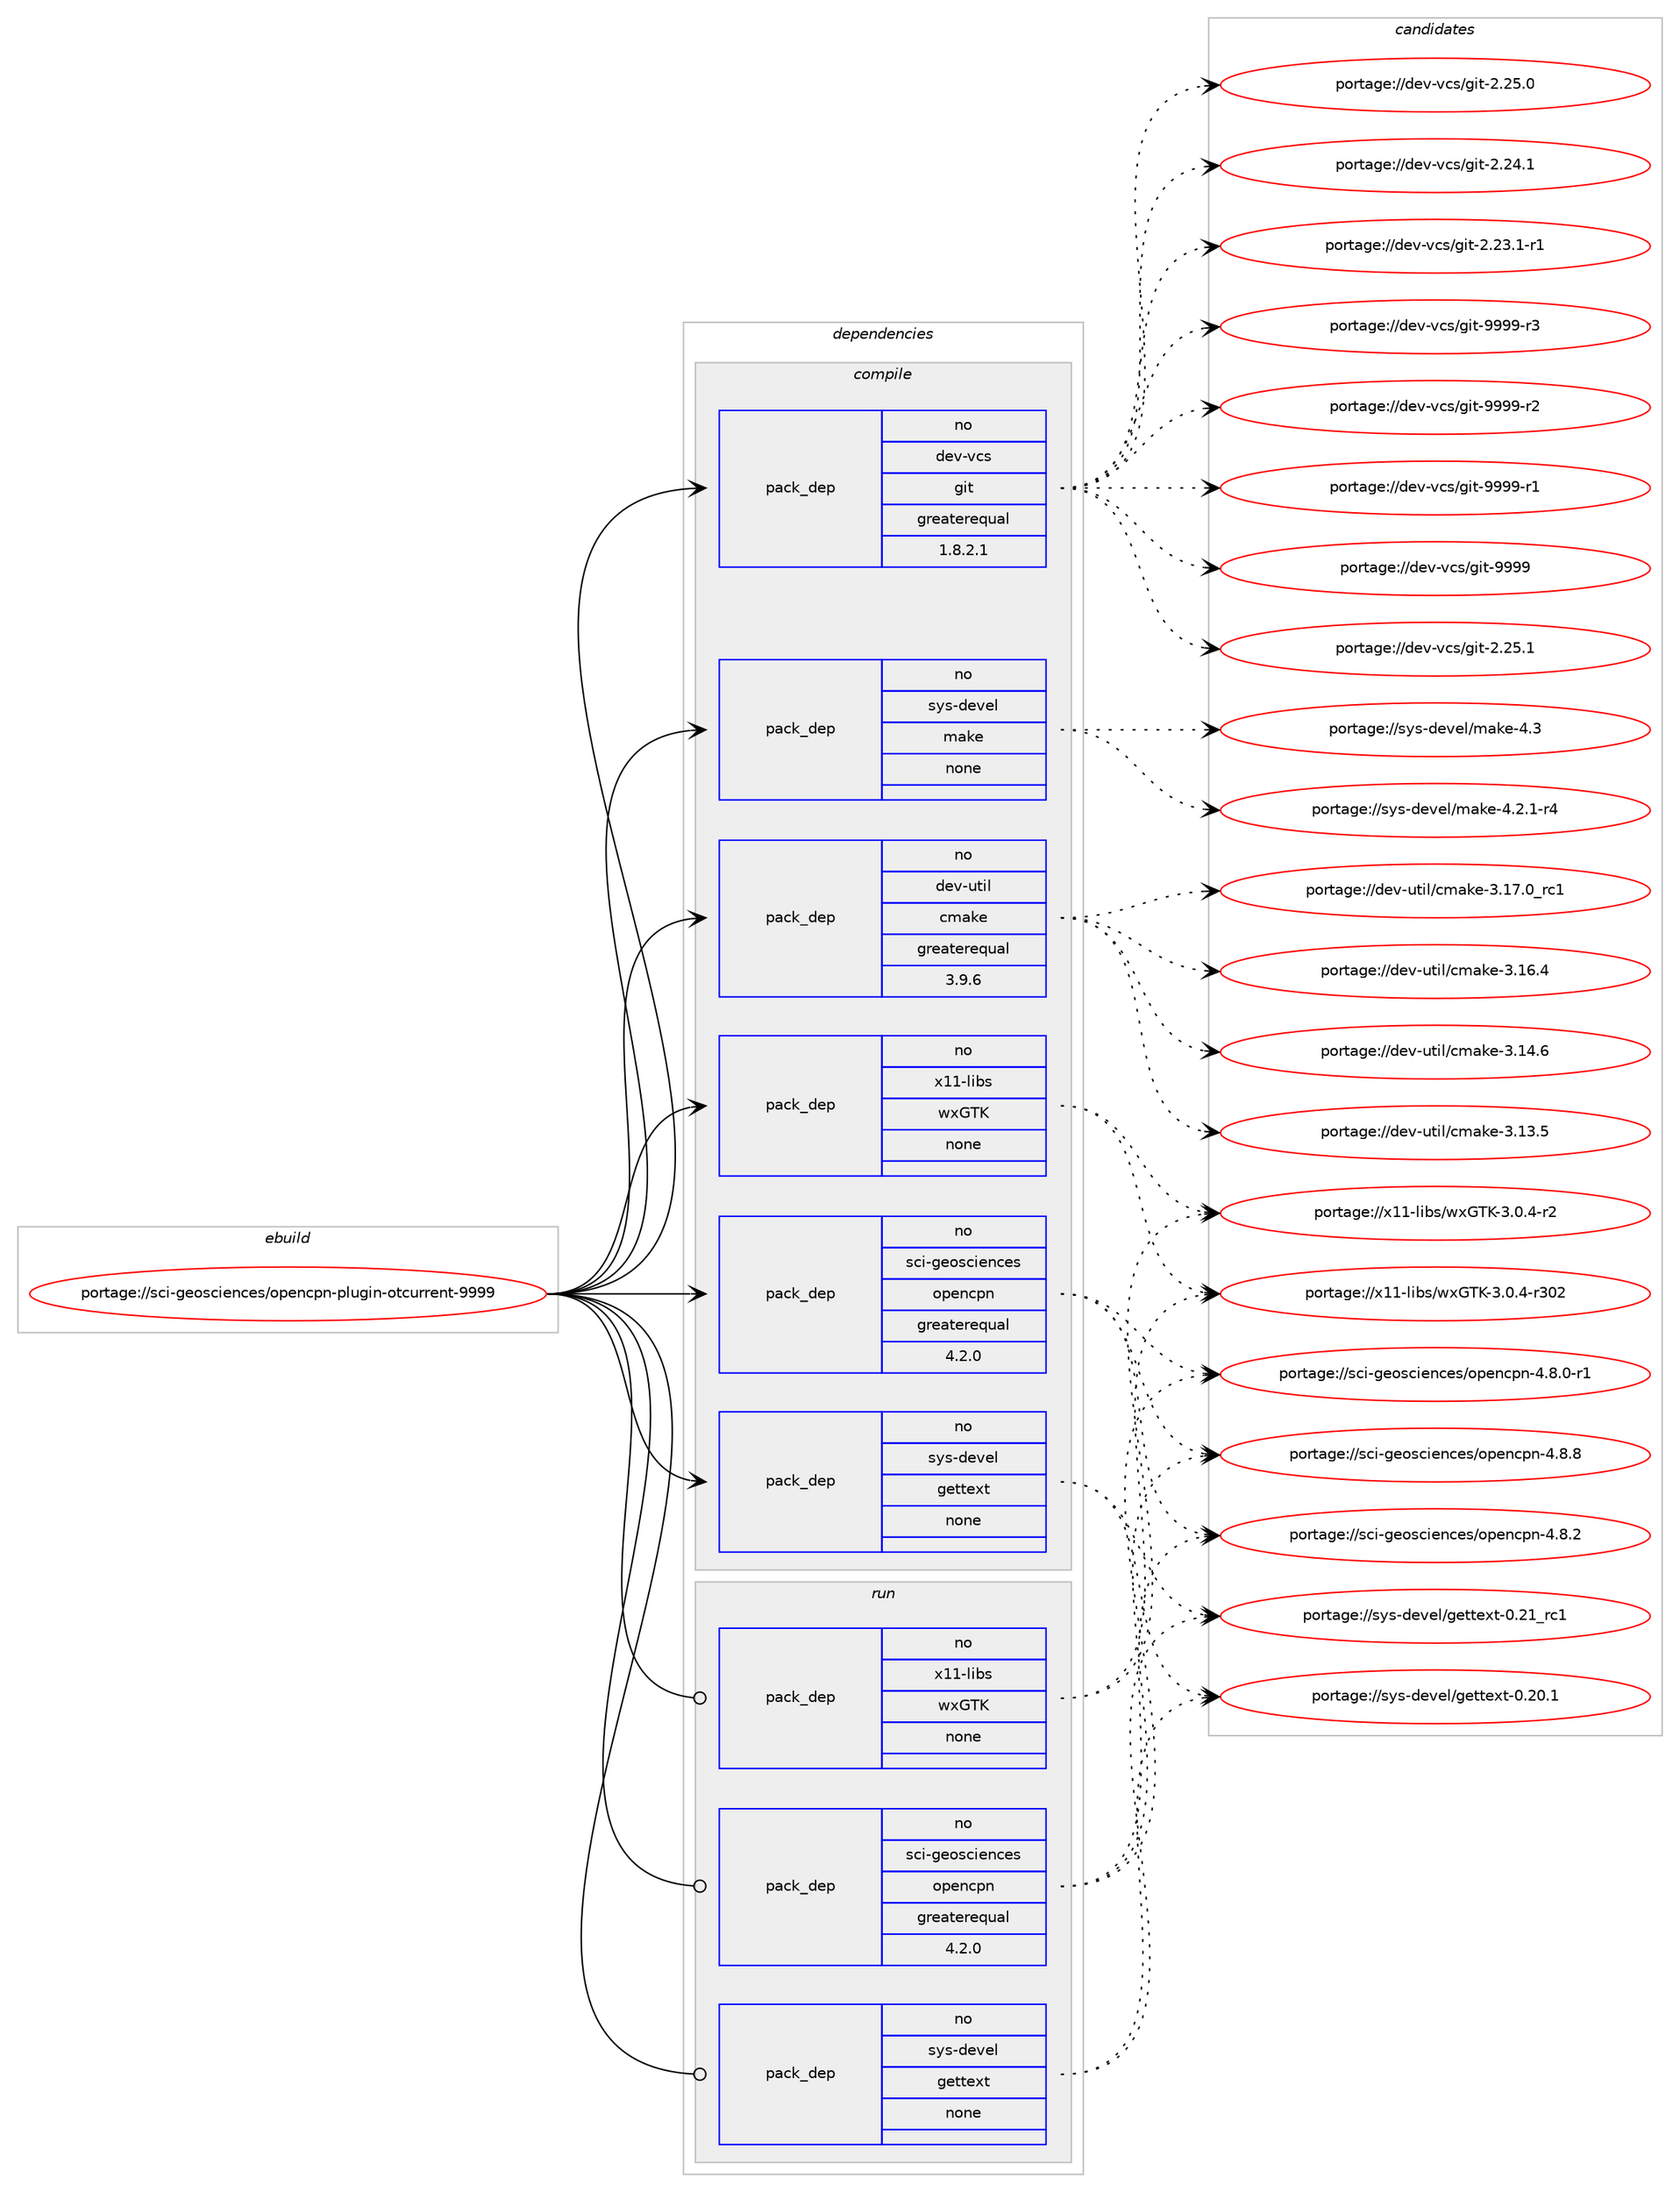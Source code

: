 digraph prolog {

# *************
# Graph options
# *************

newrank=true;
concentrate=true;
compound=true;
graph [rankdir=LR,fontname=Helvetica,fontsize=10,ranksep=1.5];#, ranksep=2.5, nodesep=0.2];
edge  [arrowhead=vee];
node  [fontname=Helvetica,fontsize=10];

# **********
# The ebuild
# **********

subgraph cluster_leftcol {
color=gray;
rank=same;
label=<<i>ebuild</i>>;
id [label="portage://sci-geosciences/opencpn-plugin-otcurrent-9999", color=red, width=4, href="../sci-geosciences/opencpn-plugin-otcurrent-9999.svg"];
}

# ****************
# The dependencies
# ****************

subgraph cluster_midcol {
color=gray;
label=<<i>dependencies</i>>;
subgraph cluster_compile {
fillcolor="#eeeeee";
style=filled;
label=<<i>compile</i>>;
subgraph pack43683 {
dependency56866 [label=<<TABLE BORDER="0" CELLBORDER="1" CELLSPACING="0" CELLPADDING="4" WIDTH="220"><TR><TD ROWSPAN="6" CELLPADDING="30">pack_dep</TD></TR><TR><TD WIDTH="110">no</TD></TR><TR><TD>dev-util</TD></TR><TR><TD>cmake</TD></TR><TR><TD>greaterequal</TD></TR><TR><TD>3.9.6</TD></TR></TABLE>>, shape=none, color=blue];
}
id:e -> dependency56866:w [weight=20,style="solid",arrowhead="vee"];
subgraph pack43684 {
dependency56867 [label=<<TABLE BORDER="0" CELLBORDER="1" CELLSPACING="0" CELLPADDING="4" WIDTH="220"><TR><TD ROWSPAN="6" CELLPADDING="30">pack_dep</TD></TR><TR><TD WIDTH="110">no</TD></TR><TR><TD>dev-vcs</TD></TR><TR><TD>git</TD></TR><TR><TD>greaterequal</TD></TR><TR><TD>1.8.2.1</TD></TR></TABLE>>, shape=none, color=blue];
}
id:e -> dependency56867:w [weight=20,style="solid",arrowhead="vee"];
subgraph pack43685 {
dependency56868 [label=<<TABLE BORDER="0" CELLBORDER="1" CELLSPACING="0" CELLPADDING="4" WIDTH="220"><TR><TD ROWSPAN="6" CELLPADDING="30">pack_dep</TD></TR><TR><TD WIDTH="110">no</TD></TR><TR><TD>sci-geosciences</TD></TR><TR><TD>opencpn</TD></TR><TR><TD>greaterequal</TD></TR><TR><TD>4.2.0</TD></TR></TABLE>>, shape=none, color=blue];
}
id:e -> dependency56868:w [weight=20,style="solid",arrowhead="vee"];
subgraph pack43686 {
dependency56869 [label=<<TABLE BORDER="0" CELLBORDER="1" CELLSPACING="0" CELLPADDING="4" WIDTH="220"><TR><TD ROWSPAN="6" CELLPADDING="30">pack_dep</TD></TR><TR><TD WIDTH="110">no</TD></TR><TR><TD>sys-devel</TD></TR><TR><TD>gettext</TD></TR><TR><TD>none</TD></TR><TR><TD></TD></TR></TABLE>>, shape=none, color=blue];
}
id:e -> dependency56869:w [weight=20,style="solid",arrowhead="vee"];
subgraph pack43687 {
dependency56870 [label=<<TABLE BORDER="0" CELLBORDER="1" CELLSPACING="0" CELLPADDING="4" WIDTH="220"><TR><TD ROWSPAN="6" CELLPADDING="30">pack_dep</TD></TR><TR><TD WIDTH="110">no</TD></TR><TR><TD>sys-devel</TD></TR><TR><TD>make</TD></TR><TR><TD>none</TD></TR><TR><TD></TD></TR></TABLE>>, shape=none, color=blue];
}
id:e -> dependency56870:w [weight=20,style="solid",arrowhead="vee"];
subgraph pack43688 {
dependency56871 [label=<<TABLE BORDER="0" CELLBORDER="1" CELLSPACING="0" CELLPADDING="4" WIDTH="220"><TR><TD ROWSPAN="6" CELLPADDING="30">pack_dep</TD></TR><TR><TD WIDTH="110">no</TD></TR><TR><TD>x11-libs</TD></TR><TR><TD>wxGTK</TD></TR><TR><TD>none</TD></TR><TR><TD></TD></TR></TABLE>>, shape=none, color=blue];
}
id:e -> dependency56871:w [weight=20,style="solid",arrowhead="vee"];
}
subgraph cluster_compileandrun {
fillcolor="#eeeeee";
style=filled;
label=<<i>compile and run</i>>;
}
subgraph cluster_run {
fillcolor="#eeeeee";
style=filled;
label=<<i>run</i>>;
subgraph pack43689 {
dependency56872 [label=<<TABLE BORDER="0" CELLBORDER="1" CELLSPACING="0" CELLPADDING="4" WIDTH="220"><TR><TD ROWSPAN="6" CELLPADDING="30">pack_dep</TD></TR><TR><TD WIDTH="110">no</TD></TR><TR><TD>sci-geosciences</TD></TR><TR><TD>opencpn</TD></TR><TR><TD>greaterequal</TD></TR><TR><TD>4.2.0</TD></TR></TABLE>>, shape=none, color=blue];
}
id:e -> dependency56872:w [weight=20,style="solid",arrowhead="odot"];
subgraph pack43690 {
dependency56873 [label=<<TABLE BORDER="0" CELLBORDER="1" CELLSPACING="0" CELLPADDING="4" WIDTH="220"><TR><TD ROWSPAN="6" CELLPADDING="30">pack_dep</TD></TR><TR><TD WIDTH="110">no</TD></TR><TR><TD>sys-devel</TD></TR><TR><TD>gettext</TD></TR><TR><TD>none</TD></TR><TR><TD></TD></TR></TABLE>>, shape=none, color=blue];
}
id:e -> dependency56873:w [weight=20,style="solid",arrowhead="odot"];
subgraph pack43691 {
dependency56874 [label=<<TABLE BORDER="0" CELLBORDER="1" CELLSPACING="0" CELLPADDING="4" WIDTH="220"><TR><TD ROWSPAN="6" CELLPADDING="30">pack_dep</TD></TR><TR><TD WIDTH="110">no</TD></TR><TR><TD>x11-libs</TD></TR><TR><TD>wxGTK</TD></TR><TR><TD>none</TD></TR><TR><TD></TD></TR></TABLE>>, shape=none, color=blue];
}
id:e -> dependency56874:w [weight=20,style="solid",arrowhead="odot"];
}
}

# **************
# The candidates
# **************

subgraph cluster_choices {
rank=same;
color=gray;
label=<<i>candidates</i>>;

subgraph choice43683 {
color=black;
nodesep=1;
choice1001011184511711610510847991099710710145514649554648951149949 [label="portage://dev-util/cmake-3.17.0_rc1", color=red, width=4,href="../dev-util/cmake-3.17.0_rc1.svg"];
choice1001011184511711610510847991099710710145514649544652 [label="portage://dev-util/cmake-3.16.4", color=red, width=4,href="../dev-util/cmake-3.16.4.svg"];
choice1001011184511711610510847991099710710145514649524654 [label="portage://dev-util/cmake-3.14.6", color=red, width=4,href="../dev-util/cmake-3.14.6.svg"];
choice1001011184511711610510847991099710710145514649514653 [label="portage://dev-util/cmake-3.13.5", color=red, width=4,href="../dev-util/cmake-3.13.5.svg"];
dependency56866:e -> choice1001011184511711610510847991099710710145514649554648951149949:w [style=dotted,weight="100"];
dependency56866:e -> choice1001011184511711610510847991099710710145514649544652:w [style=dotted,weight="100"];
dependency56866:e -> choice1001011184511711610510847991099710710145514649524654:w [style=dotted,weight="100"];
dependency56866:e -> choice1001011184511711610510847991099710710145514649514653:w [style=dotted,weight="100"];
}
subgraph choice43684 {
color=black;
nodesep=1;
choice10010111845118991154710310511645575757574511451 [label="portage://dev-vcs/git-9999-r3", color=red, width=4,href="../dev-vcs/git-9999-r3.svg"];
choice10010111845118991154710310511645575757574511450 [label="portage://dev-vcs/git-9999-r2", color=red, width=4,href="../dev-vcs/git-9999-r2.svg"];
choice10010111845118991154710310511645575757574511449 [label="portage://dev-vcs/git-9999-r1", color=red, width=4,href="../dev-vcs/git-9999-r1.svg"];
choice1001011184511899115471031051164557575757 [label="portage://dev-vcs/git-9999", color=red, width=4,href="../dev-vcs/git-9999.svg"];
choice10010111845118991154710310511645504650534649 [label="portage://dev-vcs/git-2.25.1", color=red, width=4,href="../dev-vcs/git-2.25.1.svg"];
choice10010111845118991154710310511645504650534648 [label="portage://dev-vcs/git-2.25.0", color=red, width=4,href="../dev-vcs/git-2.25.0.svg"];
choice10010111845118991154710310511645504650524649 [label="portage://dev-vcs/git-2.24.1", color=red, width=4,href="../dev-vcs/git-2.24.1.svg"];
choice100101118451189911547103105116455046505146494511449 [label="portage://dev-vcs/git-2.23.1-r1", color=red, width=4,href="../dev-vcs/git-2.23.1-r1.svg"];
dependency56867:e -> choice10010111845118991154710310511645575757574511451:w [style=dotted,weight="100"];
dependency56867:e -> choice10010111845118991154710310511645575757574511450:w [style=dotted,weight="100"];
dependency56867:e -> choice10010111845118991154710310511645575757574511449:w [style=dotted,weight="100"];
dependency56867:e -> choice1001011184511899115471031051164557575757:w [style=dotted,weight="100"];
dependency56867:e -> choice10010111845118991154710310511645504650534649:w [style=dotted,weight="100"];
dependency56867:e -> choice10010111845118991154710310511645504650534648:w [style=dotted,weight="100"];
dependency56867:e -> choice10010111845118991154710310511645504650524649:w [style=dotted,weight="100"];
dependency56867:e -> choice100101118451189911547103105116455046505146494511449:w [style=dotted,weight="100"];
}
subgraph choice43685 {
color=black;
nodesep=1;
choice115991054510310111111599105101110991011154711111210111099112110455246564656 [label="portage://sci-geosciences/opencpn-4.8.8", color=red, width=4,href="../sci-geosciences/opencpn-4.8.8.svg"];
choice115991054510310111111599105101110991011154711111210111099112110455246564650 [label="portage://sci-geosciences/opencpn-4.8.2", color=red, width=4,href="../sci-geosciences/opencpn-4.8.2.svg"];
choice1159910545103101111115991051011109910111547111112101110991121104552465646484511449 [label="portage://sci-geosciences/opencpn-4.8.0-r1", color=red, width=4,href="../sci-geosciences/opencpn-4.8.0-r1.svg"];
dependency56868:e -> choice115991054510310111111599105101110991011154711111210111099112110455246564656:w [style=dotted,weight="100"];
dependency56868:e -> choice115991054510310111111599105101110991011154711111210111099112110455246564650:w [style=dotted,weight="100"];
dependency56868:e -> choice1159910545103101111115991051011109910111547111112101110991121104552465646484511449:w [style=dotted,weight="100"];
}
subgraph choice43686 {
color=black;
nodesep=1;
choice11512111545100101118101108471031011161161011201164548465049951149949 [label="portage://sys-devel/gettext-0.21_rc1", color=red, width=4,href="../sys-devel/gettext-0.21_rc1.svg"];
choice115121115451001011181011084710310111611610112011645484650484649 [label="portage://sys-devel/gettext-0.20.1", color=red, width=4,href="../sys-devel/gettext-0.20.1.svg"];
dependency56869:e -> choice11512111545100101118101108471031011161161011201164548465049951149949:w [style=dotted,weight="100"];
dependency56869:e -> choice115121115451001011181011084710310111611610112011645484650484649:w [style=dotted,weight="100"];
}
subgraph choice43687 {
color=black;
nodesep=1;
choice11512111545100101118101108471099710710145524651 [label="portage://sys-devel/make-4.3", color=red, width=4,href="../sys-devel/make-4.3.svg"];
choice1151211154510010111810110847109971071014552465046494511452 [label="portage://sys-devel/make-4.2.1-r4", color=red, width=4,href="../sys-devel/make-4.2.1-r4.svg"];
dependency56870:e -> choice11512111545100101118101108471099710710145524651:w [style=dotted,weight="100"];
dependency56870:e -> choice1151211154510010111810110847109971071014552465046494511452:w [style=dotted,weight="100"];
}
subgraph choice43688 {
color=black;
nodesep=1;
choice120494945108105981154711912071847545514648465245114514850 [label="portage://x11-libs/wxGTK-3.0.4-r302", color=red, width=4,href="../x11-libs/wxGTK-3.0.4-r302.svg"];
choice12049494510810598115471191207184754551464846524511450 [label="portage://x11-libs/wxGTK-3.0.4-r2", color=red, width=4,href="../x11-libs/wxGTK-3.0.4-r2.svg"];
dependency56871:e -> choice120494945108105981154711912071847545514648465245114514850:w [style=dotted,weight="100"];
dependency56871:e -> choice12049494510810598115471191207184754551464846524511450:w [style=dotted,weight="100"];
}
subgraph choice43689 {
color=black;
nodesep=1;
choice115991054510310111111599105101110991011154711111210111099112110455246564656 [label="portage://sci-geosciences/opencpn-4.8.8", color=red, width=4,href="../sci-geosciences/opencpn-4.8.8.svg"];
choice115991054510310111111599105101110991011154711111210111099112110455246564650 [label="portage://sci-geosciences/opencpn-4.8.2", color=red, width=4,href="../sci-geosciences/opencpn-4.8.2.svg"];
choice1159910545103101111115991051011109910111547111112101110991121104552465646484511449 [label="portage://sci-geosciences/opencpn-4.8.0-r1", color=red, width=4,href="../sci-geosciences/opencpn-4.8.0-r1.svg"];
dependency56872:e -> choice115991054510310111111599105101110991011154711111210111099112110455246564656:w [style=dotted,weight="100"];
dependency56872:e -> choice115991054510310111111599105101110991011154711111210111099112110455246564650:w [style=dotted,weight="100"];
dependency56872:e -> choice1159910545103101111115991051011109910111547111112101110991121104552465646484511449:w [style=dotted,weight="100"];
}
subgraph choice43690 {
color=black;
nodesep=1;
choice11512111545100101118101108471031011161161011201164548465049951149949 [label="portage://sys-devel/gettext-0.21_rc1", color=red, width=4,href="../sys-devel/gettext-0.21_rc1.svg"];
choice115121115451001011181011084710310111611610112011645484650484649 [label="portage://sys-devel/gettext-0.20.1", color=red, width=4,href="../sys-devel/gettext-0.20.1.svg"];
dependency56873:e -> choice11512111545100101118101108471031011161161011201164548465049951149949:w [style=dotted,weight="100"];
dependency56873:e -> choice115121115451001011181011084710310111611610112011645484650484649:w [style=dotted,weight="100"];
}
subgraph choice43691 {
color=black;
nodesep=1;
choice120494945108105981154711912071847545514648465245114514850 [label="portage://x11-libs/wxGTK-3.0.4-r302", color=red, width=4,href="../x11-libs/wxGTK-3.0.4-r302.svg"];
choice12049494510810598115471191207184754551464846524511450 [label="portage://x11-libs/wxGTK-3.0.4-r2", color=red, width=4,href="../x11-libs/wxGTK-3.0.4-r2.svg"];
dependency56874:e -> choice120494945108105981154711912071847545514648465245114514850:w [style=dotted,weight="100"];
dependency56874:e -> choice12049494510810598115471191207184754551464846524511450:w [style=dotted,weight="100"];
}
}

}

